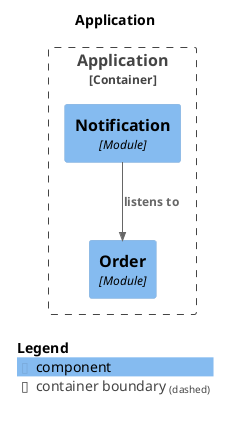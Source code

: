@startuml
set separator none
title Application

top to bottom direction

!include <C4/C4>
!include <C4/C4_Context>
!include <C4/C4_Component>

Container_Boundary("Application.Application_boundary", "Application", $tags="") {
  Component(Application.Application.Notification, "Notification", $techn="Module", $descr="", $tags="", $link="")
  Component(Application.Application.Order, "Order", $techn="Module", $descr="", $tags="", $link="")
}

Rel(Application.Application.Notification, Application.Application.Order, "listens to", $techn="", $tags="", $link="")

SHOW_LEGEND(true)
@enduml